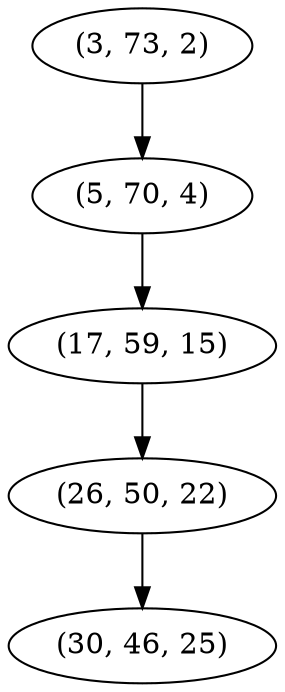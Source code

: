 digraph tree {
    "(3, 73, 2)";
    "(5, 70, 4)";
    "(17, 59, 15)";
    "(26, 50, 22)";
    "(30, 46, 25)";
    "(3, 73, 2)" -> "(5, 70, 4)";
    "(5, 70, 4)" -> "(17, 59, 15)";
    "(17, 59, 15)" -> "(26, 50, 22)";
    "(26, 50, 22)" -> "(30, 46, 25)";
}
